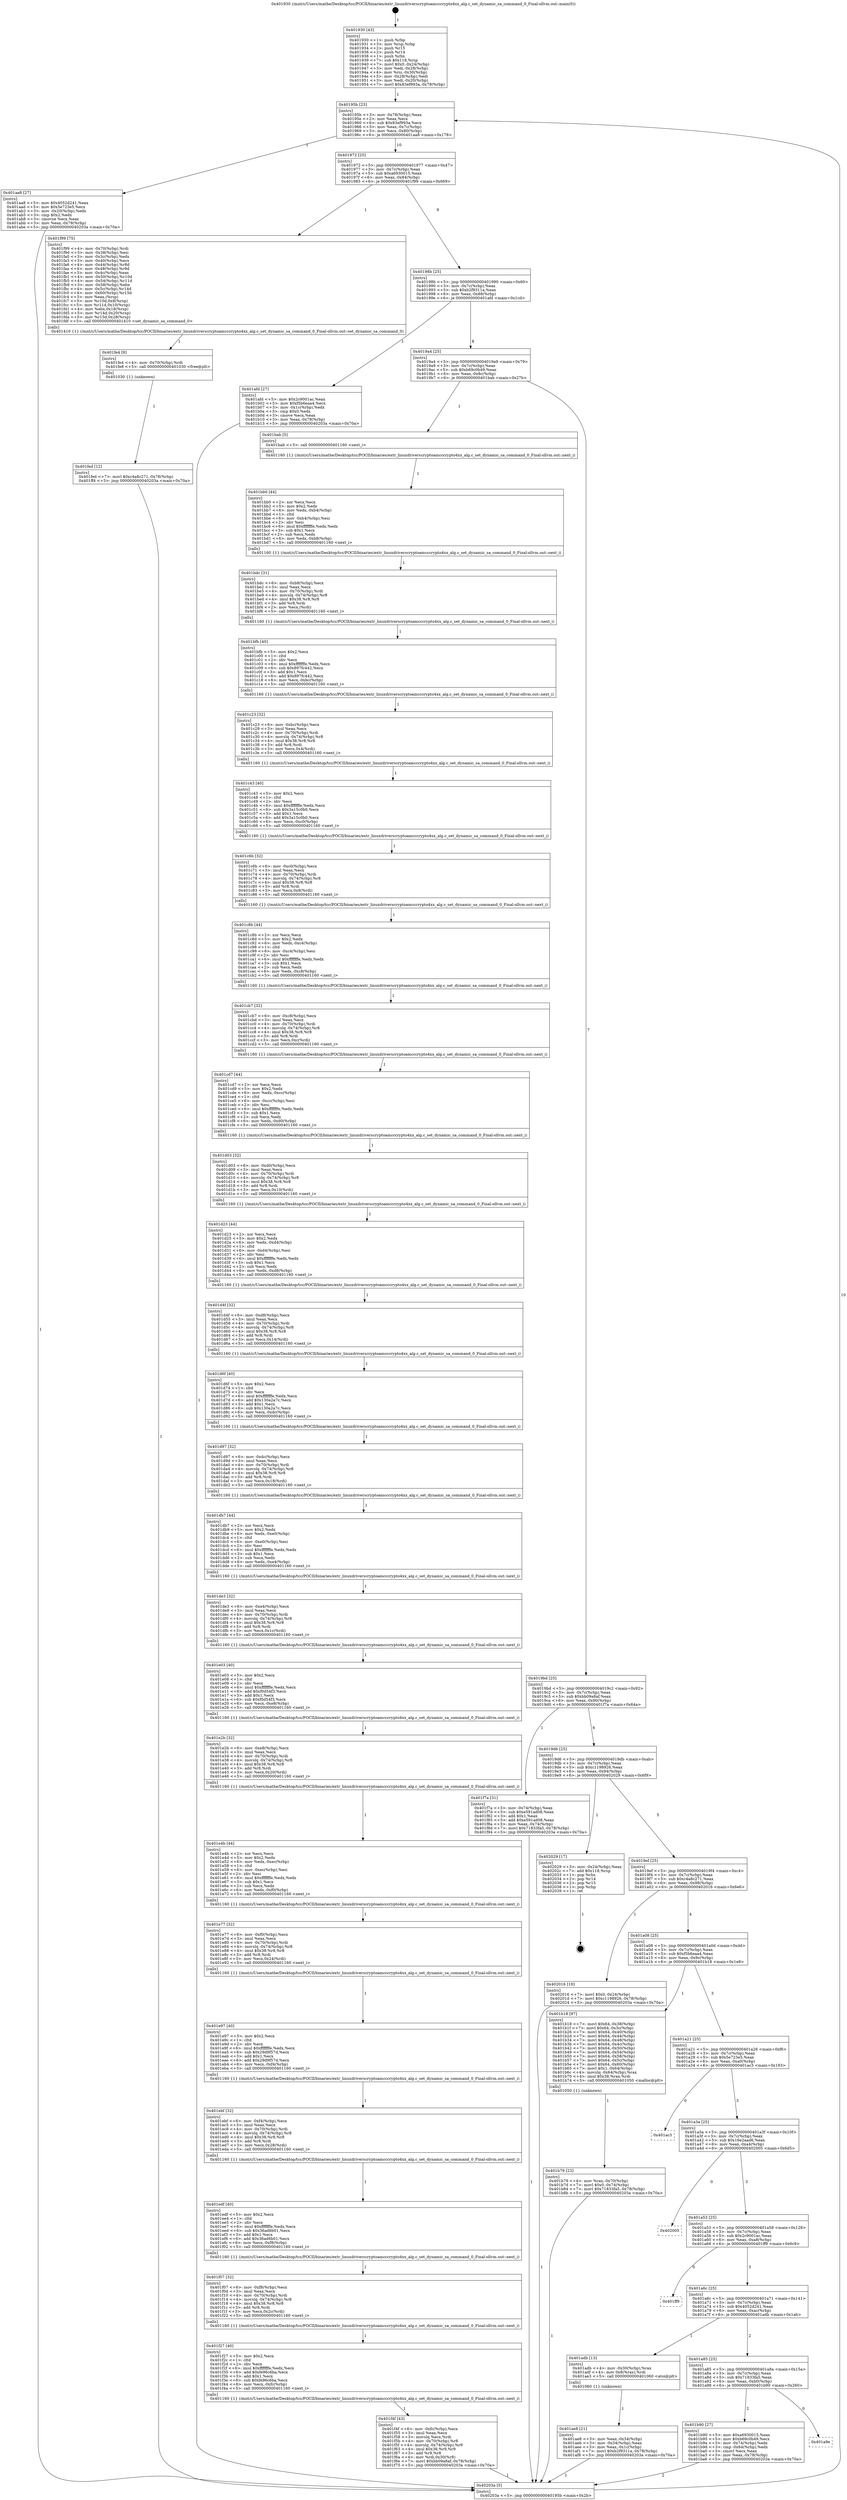 digraph "0x401930" {
  label = "0x401930 (/mnt/c/Users/mathe/Desktop/tcc/POCII/binaries/extr_linuxdriverscryptoamcccrypto4xx_alg.c_set_dynamic_sa_command_0_Final-ollvm.out::main(0))"
  labelloc = "t"
  node[shape=record]

  Entry [label="",width=0.3,height=0.3,shape=circle,fillcolor=black,style=filled]
  "0x40195b" [label="{
     0x40195b [23]\l
     | [instrs]\l
     &nbsp;&nbsp;0x40195b \<+3\>: mov -0x78(%rbp),%eax\l
     &nbsp;&nbsp;0x40195e \<+2\>: mov %eax,%ecx\l
     &nbsp;&nbsp;0x401960 \<+6\>: sub $0x83ef993a,%ecx\l
     &nbsp;&nbsp;0x401966 \<+3\>: mov %eax,-0x7c(%rbp)\l
     &nbsp;&nbsp;0x401969 \<+3\>: mov %ecx,-0x80(%rbp)\l
     &nbsp;&nbsp;0x40196c \<+6\>: je 0000000000401aa8 \<main+0x178\>\l
  }"]
  "0x401aa8" [label="{
     0x401aa8 [27]\l
     | [instrs]\l
     &nbsp;&nbsp;0x401aa8 \<+5\>: mov $0x4052d241,%eax\l
     &nbsp;&nbsp;0x401aad \<+5\>: mov $0x5e723e5,%ecx\l
     &nbsp;&nbsp;0x401ab2 \<+3\>: mov -0x20(%rbp),%edx\l
     &nbsp;&nbsp;0x401ab5 \<+3\>: cmp $0x2,%edx\l
     &nbsp;&nbsp;0x401ab8 \<+3\>: cmovne %ecx,%eax\l
     &nbsp;&nbsp;0x401abb \<+3\>: mov %eax,-0x78(%rbp)\l
     &nbsp;&nbsp;0x401abe \<+5\>: jmp 000000000040203a \<main+0x70a\>\l
  }"]
  "0x401972" [label="{
     0x401972 [25]\l
     | [instrs]\l
     &nbsp;&nbsp;0x401972 \<+5\>: jmp 0000000000401977 \<main+0x47\>\l
     &nbsp;&nbsp;0x401977 \<+3\>: mov -0x7c(%rbp),%eax\l
     &nbsp;&nbsp;0x40197a \<+5\>: sub $0xa6930015,%eax\l
     &nbsp;&nbsp;0x40197f \<+6\>: mov %eax,-0x84(%rbp)\l
     &nbsp;&nbsp;0x401985 \<+6\>: je 0000000000401f99 \<main+0x669\>\l
  }"]
  "0x40203a" [label="{
     0x40203a [5]\l
     | [instrs]\l
     &nbsp;&nbsp;0x40203a \<+5\>: jmp 000000000040195b \<main+0x2b\>\l
  }"]
  "0x401930" [label="{
     0x401930 [43]\l
     | [instrs]\l
     &nbsp;&nbsp;0x401930 \<+1\>: push %rbp\l
     &nbsp;&nbsp;0x401931 \<+3\>: mov %rsp,%rbp\l
     &nbsp;&nbsp;0x401934 \<+2\>: push %r15\l
     &nbsp;&nbsp;0x401936 \<+2\>: push %r14\l
     &nbsp;&nbsp;0x401938 \<+1\>: push %rbx\l
     &nbsp;&nbsp;0x401939 \<+7\>: sub $0x118,%rsp\l
     &nbsp;&nbsp;0x401940 \<+7\>: movl $0x0,-0x24(%rbp)\l
     &nbsp;&nbsp;0x401947 \<+3\>: mov %edi,-0x28(%rbp)\l
     &nbsp;&nbsp;0x40194a \<+4\>: mov %rsi,-0x30(%rbp)\l
     &nbsp;&nbsp;0x40194e \<+3\>: mov -0x28(%rbp),%edi\l
     &nbsp;&nbsp;0x401951 \<+3\>: mov %edi,-0x20(%rbp)\l
     &nbsp;&nbsp;0x401954 \<+7\>: movl $0x83ef993a,-0x78(%rbp)\l
  }"]
  Exit [label="",width=0.3,height=0.3,shape=circle,fillcolor=black,style=filled,peripheries=2]
  "0x401f99" [label="{
     0x401f99 [75]\l
     | [instrs]\l
     &nbsp;&nbsp;0x401f99 \<+4\>: mov -0x70(%rbp),%rdi\l
     &nbsp;&nbsp;0x401f9d \<+3\>: mov -0x38(%rbp),%esi\l
     &nbsp;&nbsp;0x401fa0 \<+3\>: mov -0x3c(%rbp),%edx\l
     &nbsp;&nbsp;0x401fa3 \<+3\>: mov -0x40(%rbp),%ecx\l
     &nbsp;&nbsp;0x401fa6 \<+4\>: mov -0x44(%rbp),%r8d\l
     &nbsp;&nbsp;0x401faa \<+4\>: mov -0x48(%rbp),%r9d\l
     &nbsp;&nbsp;0x401fae \<+3\>: mov -0x4c(%rbp),%eax\l
     &nbsp;&nbsp;0x401fb1 \<+4\>: mov -0x50(%rbp),%r10d\l
     &nbsp;&nbsp;0x401fb5 \<+4\>: mov -0x54(%rbp),%r11d\l
     &nbsp;&nbsp;0x401fb9 \<+3\>: mov -0x58(%rbp),%ebx\l
     &nbsp;&nbsp;0x401fbc \<+4\>: mov -0x5c(%rbp),%r14d\l
     &nbsp;&nbsp;0x401fc0 \<+4\>: mov -0x60(%rbp),%r15d\l
     &nbsp;&nbsp;0x401fc4 \<+3\>: mov %eax,(%rsp)\l
     &nbsp;&nbsp;0x401fc7 \<+5\>: mov %r10d,0x8(%rsp)\l
     &nbsp;&nbsp;0x401fcc \<+5\>: mov %r11d,0x10(%rsp)\l
     &nbsp;&nbsp;0x401fd1 \<+4\>: mov %ebx,0x18(%rsp)\l
     &nbsp;&nbsp;0x401fd5 \<+5\>: mov %r14d,0x20(%rsp)\l
     &nbsp;&nbsp;0x401fda \<+5\>: mov %r15d,0x28(%rsp)\l
     &nbsp;&nbsp;0x401fdf \<+5\>: call 0000000000401410 \<set_dynamic_sa_command_0\>\l
     | [calls]\l
     &nbsp;&nbsp;0x401410 \{1\} (/mnt/c/Users/mathe/Desktop/tcc/POCII/binaries/extr_linuxdriverscryptoamcccrypto4xx_alg.c_set_dynamic_sa_command_0_Final-ollvm.out::set_dynamic_sa_command_0)\l
  }"]
  "0x40198b" [label="{
     0x40198b [25]\l
     | [instrs]\l
     &nbsp;&nbsp;0x40198b \<+5\>: jmp 0000000000401990 \<main+0x60\>\l
     &nbsp;&nbsp;0x401990 \<+3\>: mov -0x7c(%rbp),%eax\l
     &nbsp;&nbsp;0x401993 \<+5\>: sub $0xb2f9311a,%eax\l
     &nbsp;&nbsp;0x401998 \<+6\>: mov %eax,-0x88(%rbp)\l
     &nbsp;&nbsp;0x40199e \<+6\>: je 0000000000401afd \<main+0x1cd\>\l
  }"]
  "0x401fed" [label="{
     0x401fed [12]\l
     | [instrs]\l
     &nbsp;&nbsp;0x401fed \<+7\>: movl $0xc4a8c271,-0x78(%rbp)\l
     &nbsp;&nbsp;0x401ff4 \<+5\>: jmp 000000000040203a \<main+0x70a\>\l
  }"]
  "0x401afd" [label="{
     0x401afd [27]\l
     | [instrs]\l
     &nbsp;&nbsp;0x401afd \<+5\>: mov $0x2c9001ac,%eax\l
     &nbsp;&nbsp;0x401b02 \<+5\>: mov $0xf5b6eaa4,%ecx\l
     &nbsp;&nbsp;0x401b07 \<+3\>: mov -0x1c(%rbp),%edx\l
     &nbsp;&nbsp;0x401b0a \<+3\>: cmp $0x0,%edx\l
     &nbsp;&nbsp;0x401b0d \<+3\>: cmove %ecx,%eax\l
     &nbsp;&nbsp;0x401b10 \<+3\>: mov %eax,-0x78(%rbp)\l
     &nbsp;&nbsp;0x401b13 \<+5\>: jmp 000000000040203a \<main+0x70a\>\l
  }"]
  "0x4019a4" [label="{
     0x4019a4 [25]\l
     | [instrs]\l
     &nbsp;&nbsp;0x4019a4 \<+5\>: jmp 00000000004019a9 \<main+0x79\>\l
     &nbsp;&nbsp;0x4019a9 \<+3\>: mov -0x7c(%rbp),%eax\l
     &nbsp;&nbsp;0x4019ac \<+5\>: sub $0xb69c0b49,%eax\l
     &nbsp;&nbsp;0x4019b1 \<+6\>: mov %eax,-0x8c(%rbp)\l
     &nbsp;&nbsp;0x4019b7 \<+6\>: je 0000000000401bab \<main+0x27b\>\l
  }"]
  "0x401fe4" [label="{
     0x401fe4 [9]\l
     | [instrs]\l
     &nbsp;&nbsp;0x401fe4 \<+4\>: mov -0x70(%rbp),%rdi\l
     &nbsp;&nbsp;0x401fe8 \<+5\>: call 0000000000401030 \<free@plt\>\l
     | [calls]\l
     &nbsp;&nbsp;0x401030 \{1\} (unknown)\l
  }"]
  "0x401bab" [label="{
     0x401bab [5]\l
     | [instrs]\l
     &nbsp;&nbsp;0x401bab \<+5\>: call 0000000000401160 \<next_i\>\l
     | [calls]\l
     &nbsp;&nbsp;0x401160 \{1\} (/mnt/c/Users/mathe/Desktop/tcc/POCII/binaries/extr_linuxdriverscryptoamcccrypto4xx_alg.c_set_dynamic_sa_command_0_Final-ollvm.out::next_i)\l
  }"]
  "0x4019bd" [label="{
     0x4019bd [25]\l
     | [instrs]\l
     &nbsp;&nbsp;0x4019bd \<+5\>: jmp 00000000004019c2 \<main+0x92\>\l
     &nbsp;&nbsp;0x4019c2 \<+3\>: mov -0x7c(%rbp),%eax\l
     &nbsp;&nbsp;0x4019c5 \<+5\>: sub $0xbb09a8af,%eax\l
     &nbsp;&nbsp;0x4019ca \<+6\>: mov %eax,-0x90(%rbp)\l
     &nbsp;&nbsp;0x4019d0 \<+6\>: je 0000000000401f7a \<main+0x64a\>\l
  }"]
  "0x401f4f" [label="{
     0x401f4f [43]\l
     | [instrs]\l
     &nbsp;&nbsp;0x401f4f \<+6\>: mov -0xfc(%rbp),%ecx\l
     &nbsp;&nbsp;0x401f55 \<+3\>: imul %eax,%ecx\l
     &nbsp;&nbsp;0x401f58 \<+3\>: movslq %ecx,%rdi\l
     &nbsp;&nbsp;0x401f5b \<+4\>: mov -0x70(%rbp),%r8\l
     &nbsp;&nbsp;0x401f5f \<+4\>: movslq -0x74(%rbp),%r9\l
     &nbsp;&nbsp;0x401f63 \<+4\>: imul $0x38,%r9,%r9\l
     &nbsp;&nbsp;0x401f67 \<+3\>: add %r9,%r8\l
     &nbsp;&nbsp;0x401f6a \<+4\>: mov %rdi,0x30(%r8)\l
     &nbsp;&nbsp;0x401f6e \<+7\>: movl $0xbb09a8af,-0x78(%rbp)\l
     &nbsp;&nbsp;0x401f75 \<+5\>: jmp 000000000040203a \<main+0x70a\>\l
  }"]
  "0x401f7a" [label="{
     0x401f7a [31]\l
     | [instrs]\l
     &nbsp;&nbsp;0x401f7a \<+3\>: mov -0x74(%rbp),%eax\l
     &nbsp;&nbsp;0x401f7d \<+5\>: sub $0xe591ad08,%eax\l
     &nbsp;&nbsp;0x401f82 \<+3\>: add $0x1,%eax\l
     &nbsp;&nbsp;0x401f85 \<+5\>: add $0xe591ad08,%eax\l
     &nbsp;&nbsp;0x401f8a \<+3\>: mov %eax,-0x74(%rbp)\l
     &nbsp;&nbsp;0x401f8d \<+7\>: movl $0x71833fa5,-0x78(%rbp)\l
     &nbsp;&nbsp;0x401f94 \<+5\>: jmp 000000000040203a \<main+0x70a\>\l
  }"]
  "0x4019d6" [label="{
     0x4019d6 [25]\l
     | [instrs]\l
     &nbsp;&nbsp;0x4019d6 \<+5\>: jmp 00000000004019db \<main+0xab\>\l
     &nbsp;&nbsp;0x4019db \<+3\>: mov -0x7c(%rbp),%eax\l
     &nbsp;&nbsp;0x4019de \<+5\>: sub $0xc1198926,%eax\l
     &nbsp;&nbsp;0x4019e3 \<+6\>: mov %eax,-0x94(%rbp)\l
     &nbsp;&nbsp;0x4019e9 \<+6\>: je 0000000000402029 \<main+0x6f9\>\l
  }"]
  "0x401f27" [label="{
     0x401f27 [40]\l
     | [instrs]\l
     &nbsp;&nbsp;0x401f27 \<+5\>: mov $0x2,%ecx\l
     &nbsp;&nbsp;0x401f2c \<+1\>: cltd\l
     &nbsp;&nbsp;0x401f2d \<+2\>: idiv %ecx\l
     &nbsp;&nbsp;0x401f2f \<+6\>: imul $0xfffffffe,%edx,%ecx\l
     &nbsp;&nbsp;0x401f35 \<+6\>: add $0xfe96c6ba,%ecx\l
     &nbsp;&nbsp;0x401f3b \<+3\>: add $0x1,%ecx\l
     &nbsp;&nbsp;0x401f3e \<+6\>: sub $0xfe96c6ba,%ecx\l
     &nbsp;&nbsp;0x401f44 \<+6\>: mov %ecx,-0xfc(%rbp)\l
     &nbsp;&nbsp;0x401f4a \<+5\>: call 0000000000401160 \<next_i\>\l
     | [calls]\l
     &nbsp;&nbsp;0x401160 \{1\} (/mnt/c/Users/mathe/Desktop/tcc/POCII/binaries/extr_linuxdriverscryptoamcccrypto4xx_alg.c_set_dynamic_sa_command_0_Final-ollvm.out::next_i)\l
  }"]
  "0x402029" [label="{
     0x402029 [17]\l
     | [instrs]\l
     &nbsp;&nbsp;0x402029 \<+3\>: mov -0x24(%rbp),%eax\l
     &nbsp;&nbsp;0x40202c \<+7\>: add $0x118,%rsp\l
     &nbsp;&nbsp;0x402033 \<+1\>: pop %rbx\l
     &nbsp;&nbsp;0x402034 \<+2\>: pop %r14\l
     &nbsp;&nbsp;0x402036 \<+2\>: pop %r15\l
     &nbsp;&nbsp;0x402038 \<+1\>: pop %rbp\l
     &nbsp;&nbsp;0x402039 \<+1\>: ret\l
  }"]
  "0x4019ef" [label="{
     0x4019ef [25]\l
     | [instrs]\l
     &nbsp;&nbsp;0x4019ef \<+5\>: jmp 00000000004019f4 \<main+0xc4\>\l
     &nbsp;&nbsp;0x4019f4 \<+3\>: mov -0x7c(%rbp),%eax\l
     &nbsp;&nbsp;0x4019f7 \<+5\>: sub $0xc4a8c271,%eax\l
     &nbsp;&nbsp;0x4019fc \<+6\>: mov %eax,-0x98(%rbp)\l
     &nbsp;&nbsp;0x401a02 \<+6\>: je 0000000000402016 \<main+0x6e6\>\l
  }"]
  "0x401f07" [label="{
     0x401f07 [32]\l
     | [instrs]\l
     &nbsp;&nbsp;0x401f07 \<+6\>: mov -0xf8(%rbp),%ecx\l
     &nbsp;&nbsp;0x401f0d \<+3\>: imul %eax,%ecx\l
     &nbsp;&nbsp;0x401f10 \<+4\>: mov -0x70(%rbp),%rdi\l
     &nbsp;&nbsp;0x401f14 \<+4\>: movslq -0x74(%rbp),%r8\l
     &nbsp;&nbsp;0x401f18 \<+4\>: imul $0x38,%r8,%r8\l
     &nbsp;&nbsp;0x401f1c \<+3\>: add %r8,%rdi\l
     &nbsp;&nbsp;0x401f1f \<+3\>: mov %ecx,0x2c(%rdi)\l
     &nbsp;&nbsp;0x401f22 \<+5\>: call 0000000000401160 \<next_i\>\l
     | [calls]\l
     &nbsp;&nbsp;0x401160 \{1\} (/mnt/c/Users/mathe/Desktop/tcc/POCII/binaries/extr_linuxdriverscryptoamcccrypto4xx_alg.c_set_dynamic_sa_command_0_Final-ollvm.out::next_i)\l
  }"]
  "0x402016" [label="{
     0x402016 [19]\l
     | [instrs]\l
     &nbsp;&nbsp;0x402016 \<+7\>: movl $0x0,-0x24(%rbp)\l
     &nbsp;&nbsp;0x40201d \<+7\>: movl $0xc1198926,-0x78(%rbp)\l
     &nbsp;&nbsp;0x402024 \<+5\>: jmp 000000000040203a \<main+0x70a\>\l
  }"]
  "0x401a08" [label="{
     0x401a08 [25]\l
     | [instrs]\l
     &nbsp;&nbsp;0x401a08 \<+5\>: jmp 0000000000401a0d \<main+0xdd\>\l
     &nbsp;&nbsp;0x401a0d \<+3\>: mov -0x7c(%rbp),%eax\l
     &nbsp;&nbsp;0x401a10 \<+5\>: sub $0xf5b6eaa4,%eax\l
     &nbsp;&nbsp;0x401a15 \<+6\>: mov %eax,-0x9c(%rbp)\l
     &nbsp;&nbsp;0x401a1b \<+6\>: je 0000000000401b18 \<main+0x1e8\>\l
  }"]
  "0x401edf" [label="{
     0x401edf [40]\l
     | [instrs]\l
     &nbsp;&nbsp;0x401edf \<+5\>: mov $0x2,%ecx\l
     &nbsp;&nbsp;0x401ee4 \<+1\>: cltd\l
     &nbsp;&nbsp;0x401ee5 \<+2\>: idiv %ecx\l
     &nbsp;&nbsp;0x401ee7 \<+6\>: imul $0xfffffffe,%edx,%ecx\l
     &nbsp;&nbsp;0x401eed \<+6\>: sub $0x36ad6b01,%ecx\l
     &nbsp;&nbsp;0x401ef3 \<+3\>: add $0x1,%ecx\l
     &nbsp;&nbsp;0x401ef6 \<+6\>: add $0x36ad6b01,%ecx\l
     &nbsp;&nbsp;0x401efc \<+6\>: mov %ecx,-0xf8(%rbp)\l
     &nbsp;&nbsp;0x401f02 \<+5\>: call 0000000000401160 \<next_i\>\l
     | [calls]\l
     &nbsp;&nbsp;0x401160 \{1\} (/mnt/c/Users/mathe/Desktop/tcc/POCII/binaries/extr_linuxdriverscryptoamcccrypto4xx_alg.c_set_dynamic_sa_command_0_Final-ollvm.out::next_i)\l
  }"]
  "0x401b18" [label="{
     0x401b18 [97]\l
     | [instrs]\l
     &nbsp;&nbsp;0x401b18 \<+7\>: movl $0x64,-0x38(%rbp)\l
     &nbsp;&nbsp;0x401b1f \<+7\>: movl $0x64,-0x3c(%rbp)\l
     &nbsp;&nbsp;0x401b26 \<+7\>: movl $0x64,-0x40(%rbp)\l
     &nbsp;&nbsp;0x401b2d \<+7\>: movl $0x64,-0x44(%rbp)\l
     &nbsp;&nbsp;0x401b34 \<+7\>: movl $0x64,-0x48(%rbp)\l
     &nbsp;&nbsp;0x401b3b \<+7\>: movl $0x64,-0x4c(%rbp)\l
     &nbsp;&nbsp;0x401b42 \<+7\>: movl $0x64,-0x50(%rbp)\l
     &nbsp;&nbsp;0x401b49 \<+7\>: movl $0x64,-0x54(%rbp)\l
     &nbsp;&nbsp;0x401b50 \<+7\>: movl $0x64,-0x58(%rbp)\l
     &nbsp;&nbsp;0x401b57 \<+7\>: movl $0x64,-0x5c(%rbp)\l
     &nbsp;&nbsp;0x401b5e \<+7\>: movl $0x64,-0x60(%rbp)\l
     &nbsp;&nbsp;0x401b65 \<+7\>: movl $0x1,-0x64(%rbp)\l
     &nbsp;&nbsp;0x401b6c \<+4\>: movslq -0x64(%rbp),%rax\l
     &nbsp;&nbsp;0x401b70 \<+4\>: imul $0x38,%rax,%rdi\l
     &nbsp;&nbsp;0x401b74 \<+5\>: call 0000000000401050 \<malloc@plt\>\l
     | [calls]\l
     &nbsp;&nbsp;0x401050 \{1\} (unknown)\l
  }"]
  "0x401a21" [label="{
     0x401a21 [25]\l
     | [instrs]\l
     &nbsp;&nbsp;0x401a21 \<+5\>: jmp 0000000000401a26 \<main+0xf6\>\l
     &nbsp;&nbsp;0x401a26 \<+3\>: mov -0x7c(%rbp),%eax\l
     &nbsp;&nbsp;0x401a29 \<+5\>: sub $0x5e723e5,%eax\l
     &nbsp;&nbsp;0x401a2e \<+6\>: mov %eax,-0xa0(%rbp)\l
     &nbsp;&nbsp;0x401a34 \<+6\>: je 0000000000401ac3 \<main+0x193\>\l
  }"]
  "0x401ebf" [label="{
     0x401ebf [32]\l
     | [instrs]\l
     &nbsp;&nbsp;0x401ebf \<+6\>: mov -0xf4(%rbp),%ecx\l
     &nbsp;&nbsp;0x401ec5 \<+3\>: imul %eax,%ecx\l
     &nbsp;&nbsp;0x401ec8 \<+4\>: mov -0x70(%rbp),%rdi\l
     &nbsp;&nbsp;0x401ecc \<+4\>: movslq -0x74(%rbp),%r8\l
     &nbsp;&nbsp;0x401ed0 \<+4\>: imul $0x38,%r8,%r8\l
     &nbsp;&nbsp;0x401ed4 \<+3\>: add %r8,%rdi\l
     &nbsp;&nbsp;0x401ed7 \<+3\>: mov %ecx,0x28(%rdi)\l
     &nbsp;&nbsp;0x401eda \<+5\>: call 0000000000401160 \<next_i\>\l
     | [calls]\l
     &nbsp;&nbsp;0x401160 \{1\} (/mnt/c/Users/mathe/Desktop/tcc/POCII/binaries/extr_linuxdriverscryptoamcccrypto4xx_alg.c_set_dynamic_sa_command_0_Final-ollvm.out::next_i)\l
  }"]
  "0x401ac3" [label="{
     0x401ac3\l
  }", style=dashed]
  "0x401a3a" [label="{
     0x401a3a [25]\l
     | [instrs]\l
     &nbsp;&nbsp;0x401a3a \<+5\>: jmp 0000000000401a3f \<main+0x10f\>\l
     &nbsp;&nbsp;0x401a3f \<+3\>: mov -0x7c(%rbp),%eax\l
     &nbsp;&nbsp;0x401a42 \<+5\>: sub $0x16e2aad6,%eax\l
     &nbsp;&nbsp;0x401a47 \<+6\>: mov %eax,-0xa4(%rbp)\l
     &nbsp;&nbsp;0x401a4d \<+6\>: je 0000000000402005 \<main+0x6d5\>\l
  }"]
  "0x401e97" [label="{
     0x401e97 [40]\l
     | [instrs]\l
     &nbsp;&nbsp;0x401e97 \<+5\>: mov $0x2,%ecx\l
     &nbsp;&nbsp;0x401e9c \<+1\>: cltd\l
     &nbsp;&nbsp;0x401e9d \<+2\>: idiv %ecx\l
     &nbsp;&nbsp;0x401e9f \<+6\>: imul $0xfffffffe,%edx,%ecx\l
     &nbsp;&nbsp;0x401ea5 \<+6\>: sub $0x29d9f57d,%ecx\l
     &nbsp;&nbsp;0x401eab \<+3\>: add $0x1,%ecx\l
     &nbsp;&nbsp;0x401eae \<+6\>: add $0x29d9f57d,%ecx\l
     &nbsp;&nbsp;0x401eb4 \<+6\>: mov %ecx,-0xf4(%rbp)\l
     &nbsp;&nbsp;0x401eba \<+5\>: call 0000000000401160 \<next_i\>\l
     | [calls]\l
     &nbsp;&nbsp;0x401160 \{1\} (/mnt/c/Users/mathe/Desktop/tcc/POCII/binaries/extr_linuxdriverscryptoamcccrypto4xx_alg.c_set_dynamic_sa_command_0_Final-ollvm.out::next_i)\l
  }"]
  "0x402005" [label="{
     0x402005\l
  }", style=dashed]
  "0x401a53" [label="{
     0x401a53 [25]\l
     | [instrs]\l
     &nbsp;&nbsp;0x401a53 \<+5\>: jmp 0000000000401a58 \<main+0x128\>\l
     &nbsp;&nbsp;0x401a58 \<+3\>: mov -0x7c(%rbp),%eax\l
     &nbsp;&nbsp;0x401a5b \<+5\>: sub $0x2c9001ac,%eax\l
     &nbsp;&nbsp;0x401a60 \<+6\>: mov %eax,-0xa8(%rbp)\l
     &nbsp;&nbsp;0x401a66 \<+6\>: je 0000000000401ff9 \<main+0x6c9\>\l
  }"]
  "0x401e77" [label="{
     0x401e77 [32]\l
     | [instrs]\l
     &nbsp;&nbsp;0x401e77 \<+6\>: mov -0xf0(%rbp),%ecx\l
     &nbsp;&nbsp;0x401e7d \<+3\>: imul %eax,%ecx\l
     &nbsp;&nbsp;0x401e80 \<+4\>: mov -0x70(%rbp),%rdi\l
     &nbsp;&nbsp;0x401e84 \<+4\>: movslq -0x74(%rbp),%r8\l
     &nbsp;&nbsp;0x401e88 \<+4\>: imul $0x38,%r8,%r8\l
     &nbsp;&nbsp;0x401e8c \<+3\>: add %r8,%rdi\l
     &nbsp;&nbsp;0x401e8f \<+3\>: mov %ecx,0x24(%rdi)\l
     &nbsp;&nbsp;0x401e92 \<+5\>: call 0000000000401160 \<next_i\>\l
     | [calls]\l
     &nbsp;&nbsp;0x401160 \{1\} (/mnt/c/Users/mathe/Desktop/tcc/POCII/binaries/extr_linuxdriverscryptoamcccrypto4xx_alg.c_set_dynamic_sa_command_0_Final-ollvm.out::next_i)\l
  }"]
  "0x401ff9" [label="{
     0x401ff9\l
  }", style=dashed]
  "0x401a6c" [label="{
     0x401a6c [25]\l
     | [instrs]\l
     &nbsp;&nbsp;0x401a6c \<+5\>: jmp 0000000000401a71 \<main+0x141\>\l
     &nbsp;&nbsp;0x401a71 \<+3\>: mov -0x7c(%rbp),%eax\l
     &nbsp;&nbsp;0x401a74 \<+5\>: sub $0x4052d241,%eax\l
     &nbsp;&nbsp;0x401a79 \<+6\>: mov %eax,-0xac(%rbp)\l
     &nbsp;&nbsp;0x401a7f \<+6\>: je 0000000000401adb \<main+0x1ab\>\l
  }"]
  "0x401e4b" [label="{
     0x401e4b [44]\l
     | [instrs]\l
     &nbsp;&nbsp;0x401e4b \<+2\>: xor %ecx,%ecx\l
     &nbsp;&nbsp;0x401e4d \<+5\>: mov $0x2,%edx\l
     &nbsp;&nbsp;0x401e52 \<+6\>: mov %edx,-0xec(%rbp)\l
     &nbsp;&nbsp;0x401e58 \<+1\>: cltd\l
     &nbsp;&nbsp;0x401e59 \<+6\>: mov -0xec(%rbp),%esi\l
     &nbsp;&nbsp;0x401e5f \<+2\>: idiv %esi\l
     &nbsp;&nbsp;0x401e61 \<+6\>: imul $0xfffffffe,%edx,%edx\l
     &nbsp;&nbsp;0x401e67 \<+3\>: sub $0x1,%ecx\l
     &nbsp;&nbsp;0x401e6a \<+2\>: sub %ecx,%edx\l
     &nbsp;&nbsp;0x401e6c \<+6\>: mov %edx,-0xf0(%rbp)\l
     &nbsp;&nbsp;0x401e72 \<+5\>: call 0000000000401160 \<next_i\>\l
     | [calls]\l
     &nbsp;&nbsp;0x401160 \{1\} (/mnt/c/Users/mathe/Desktop/tcc/POCII/binaries/extr_linuxdriverscryptoamcccrypto4xx_alg.c_set_dynamic_sa_command_0_Final-ollvm.out::next_i)\l
  }"]
  "0x401adb" [label="{
     0x401adb [13]\l
     | [instrs]\l
     &nbsp;&nbsp;0x401adb \<+4\>: mov -0x30(%rbp),%rax\l
     &nbsp;&nbsp;0x401adf \<+4\>: mov 0x8(%rax),%rdi\l
     &nbsp;&nbsp;0x401ae3 \<+5\>: call 0000000000401060 \<atoi@plt\>\l
     | [calls]\l
     &nbsp;&nbsp;0x401060 \{1\} (unknown)\l
  }"]
  "0x401a85" [label="{
     0x401a85 [25]\l
     | [instrs]\l
     &nbsp;&nbsp;0x401a85 \<+5\>: jmp 0000000000401a8a \<main+0x15a\>\l
     &nbsp;&nbsp;0x401a8a \<+3\>: mov -0x7c(%rbp),%eax\l
     &nbsp;&nbsp;0x401a8d \<+5\>: sub $0x71833fa5,%eax\l
     &nbsp;&nbsp;0x401a92 \<+6\>: mov %eax,-0xb0(%rbp)\l
     &nbsp;&nbsp;0x401a98 \<+6\>: je 0000000000401b90 \<main+0x260\>\l
  }"]
  "0x401ae8" [label="{
     0x401ae8 [21]\l
     | [instrs]\l
     &nbsp;&nbsp;0x401ae8 \<+3\>: mov %eax,-0x34(%rbp)\l
     &nbsp;&nbsp;0x401aeb \<+3\>: mov -0x34(%rbp),%eax\l
     &nbsp;&nbsp;0x401aee \<+3\>: mov %eax,-0x1c(%rbp)\l
     &nbsp;&nbsp;0x401af1 \<+7\>: movl $0xb2f9311a,-0x78(%rbp)\l
     &nbsp;&nbsp;0x401af8 \<+5\>: jmp 000000000040203a \<main+0x70a\>\l
  }"]
  "0x401b79" [label="{
     0x401b79 [23]\l
     | [instrs]\l
     &nbsp;&nbsp;0x401b79 \<+4\>: mov %rax,-0x70(%rbp)\l
     &nbsp;&nbsp;0x401b7d \<+7\>: movl $0x0,-0x74(%rbp)\l
     &nbsp;&nbsp;0x401b84 \<+7\>: movl $0x71833fa5,-0x78(%rbp)\l
     &nbsp;&nbsp;0x401b8b \<+5\>: jmp 000000000040203a \<main+0x70a\>\l
  }"]
  "0x401e2b" [label="{
     0x401e2b [32]\l
     | [instrs]\l
     &nbsp;&nbsp;0x401e2b \<+6\>: mov -0xe8(%rbp),%ecx\l
     &nbsp;&nbsp;0x401e31 \<+3\>: imul %eax,%ecx\l
     &nbsp;&nbsp;0x401e34 \<+4\>: mov -0x70(%rbp),%rdi\l
     &nbsp;&nbsp;0x401e38 \<+4\>: movslq -0x74(%rbp),%r8\l
     &nbsp;&nbsp;0x401e3c \<+4\>: imul $0x38,%r8,%r8\l
     &nbsp;&nbsp;0x401e40 \<+3\>: add %r8,%rdi\l
     &nbsp;&nbsp;0x401e43 \<+3\>: mov %ecx,0x20(%rdi)\l
     &nbsp;&nbsp;0x401e46 \<+5\>: call 0000000000401160 \<next_i\>\l
     | [calls]\l
     &nbsp;&nbsp;0x401160 \{1\} (/mnt/c/Users/mathe/Desktop/tcc/POCII/binaries/extr_linuxdriverscryptoamcccrypto4xx_alg.c_set_dynamic_sa_command_0_Final-ollvm.out::next_i)\l
  }"]
  "0x401b90" [label="{
     0x401b90 [27]\l
     | [instrs]\l
     &nbsp;&nbsp;0x401b90 \<+5\>: mov $0xa6930015,%eax\l
     &nbsp;&nbsp;0x401b95 \<+5\>: mov $0xb69c0b49,%ecx\l
     &nbsp;&nbsp;0x401b9a \<+3\>: mov -0x74(%rbp),%edx\l
     &nbsp;&nbsp;0x401b9d \<+3\>: cmp -0x64(%rbp),%edx\l
     &nbsp;&nbsp;0x401ba0 \<+3\>: cmovl %ecx,%eax\l
     &nbsp;&nbsp;0x401ba3 \<+3\>: mov %eax,-0x78(%rbp)\l
     &nbsp;&nbsp;0x401ba6 \<+5\>: jmp 000000000040203a \<main+0x70a\>\l
  }"]
  "0x401a9e" [label="{
     0x401a9e\l
  }", style=dashed]
  "0x401bb0" [label="{
     0x401bb0 [44]\l
     | [instrs]\l
     &nbsp;&nbsp;0x401bb0 \<+2\>: xor %ecx,%ecx\l
     &nbsp;&nbsp;0x401bb2 \<+5\>: mov $0x2,%edx\l
     &nbsp;&nbsp;0x401bb7 \<+6\>: mov %edx,-0xb4(%rbp)\l
     &nbsp;&nbsp;0x401bbd \<+1\>: cltd\l
     &nbsp;&nbsp;0x401bbe \<+6\>: mov -0xb4(%rbp),%esi\l
     &nbsp;&nbsp;0x401bc4 \<+2\>: idiv %esi\l
     &nbsp;&nbsp;0x401bc6 \<+6\>: imul $0xfffffffe,%edx,%edx\l
     &nbsp;&nbsp;0x401bcc \<+3\>: sub $0x1,%ecx\l
     &nbsp;&nbsp;0x401bcf \<+2\>: sub %ecx,%edx\l
     &nbsp;&nbsp;0x401bd1 \<+6\>: mov %edx,-0xb8(%rbp)\l
     &nbsp;&nbsp;0x401bd7 \<+5\>: call 0000000000401160 \<next_i\>\l
     | [calls]\l
     &nbsp;&nbsp;0x401160 \{1\} (/mnt/c/Users/mathe/Desktop/tcc/POCII/binaries/extr_linuxdriverscryptoamcccrypto4xx_alg.c_set_dynamic_sa_command_0_Final-ollvm.out::next_i)\l
  }"]
  "0x401bdc" [label="{
     0x401bdc [31]\l
     | [instrs]\l
     &nbsp;&nbsp;0x401bdc \<+6\>: mov -0xb8(%rbp),%ecx\l
     &nbsp;&nbsp;0x401be2 \<+3\>: imul %eax,%ecx\l
     &nbsp;&nbsp;0x401be5 \<+4\>: mov -0x70(%rbp),%rdi\l
     &nbsp;&nbsp;0x401be9 \<+4\>: movslq -0x74(%rbp),%r8\l
     &nbsp;&nbsp;0x401bed \<+4\>: imul $0x38,%r8,%r8\l
     &nbsp;&nbsp;0x401bf1 \<+3\>: add %r8,%rdi\l
     &nbsp;&nbsp;0x401bf4 \<+2\>: mov %ecx,(%rdi)\l
     &nbsp;&nbsp;0x401bf6 \<+5\>: call 0000000000401160 \<next_i\>\l
     | [calls]\l
     &nbsp;&nbsp;0x401160 \{1\} (/mnt/c/Users/mathe/Desktop/tcc/POCII/binaries/extr_linuxdriverscryptoamcccrypto4xx_alg.c_set_dynamic_sa_command_0_Final-ollvm.out::next_i)\l
  }"]
  "0x401bfb" [label="{
     0x401bfb [40]\l
     | [instrs]\l
     &nbsp;&nbsp;0x401bfb \<+5\>: mov $0x2,%ecx\l
     &nbsp;&nbsp;0x401c00 \<+1\>: cltd\l
     &nbsp;&nbsp;0x401c01 \<+2\>: idiv %ecx\l
     &nbsp;&nbsp;0x401c03 \<+6\>: imul $0xfffffffe,%edx,%ecx\l
     &nbsp;&nbsp;0x401c09 \<+6\>: sub $0x897fc442,%ecx\l
     &nbsp;&nbsp;0x401c0f \<+3\>: add $0x1,%ecx\l
     &nbsp;&nbsp;0x401c12 \<+6\>: add $0x897fc442,%ecx\l
     &nbsp;&nbsp;0x401c18 \<+6\>: mov %ecx,-0xbc(%rbp)\l
     &nbsp;&nbsp;0x401c1e \<+5\>: call 0000000000401160 \<next_i\>\l
     | [calls]\l
     &nbsp;&nbsp;0x401160 \{1\} (/mnt/c/Users/mathe/Desktop/tcc/POCII/binaries/extr_linuxdriverscryptoamcccrypto4xx_alg.c_set_dynamic_sa_command_0_Final-ollvm.out::next_i)\l
  }"]
  "0x401c23" [label="{
     0x401c23 [32]\l
     | [instrs]\l
     &nbsp;&nbsp;0x401c23 \<+6\>: mov -0xbc(%rbp),%ecx\l
     &nbsp;&nbsp;0x401c29 \<+3\>: imul %eax,%ecx\l
     &nbsp;&nbsp;0x401c2c \<+4\>: mov -0x70(%rbp),%rdi\l
     &nbsp;&nbsp;0x401c30 \<+4\>: movslq -0x74(%rbp),%r8\l
     &nbsp;&nbsp;0x401c34 \<+4\>: imul $0x38,%r8,%r8\l
     &nbsp;&nbsp;0x401c38 \<+3\>: add %r8,%rdi\l
     &nbsp;&nbsp;0x401c3b \<+3\>: mov %ecx,0x4(%rdi)\l
     &nbsp;&nbsp;0x401c3e \<+5\>: call 0000000000401160 \<next_i\>\l
     | [calls]\l
     &nbsp;&nbsp;0x401160 \{1\} (/mnt/c/Users/mathe/Desktop/tcc/POCII/binaries/extr_linuxdriverscryptoamcccrypto4xx_alg.c_set_dynamic_sa_command_0_Final-ollvm.out::next_i)\l
  }"]
  "0x401c43" [label="{
     0x401c43 [40]\l
     | [instrs]\l
     &nbsp;&nbsp;0x401c43 \<+5\>: mov $0x2,%ecx\l
     &nbsp;&nbsp;0x401c48 \<+1\>: cltd\l
     &nbsp;&nbsp;0x401c49 \<+2\>: idiv %ecx\l
     &nbsp;&nbsp;0x401c4b \<+6\>: imul $0xfffffffe,%edx,%ecx\l
     &nbsp;&nbsp;0x401c51 \<+6\>: sub $0x3a15c0b0,%ecx\l
     &nbsp;&nbsp;0x401c57 \<+3\>: add $0x1,%ecx\l
     &nbsp;&nbsp;0x401c5a \<+6\>: add $0x3a15c0b0,%ecx\l
     &nbsp;&nbsp;0x401c60 \<+6\>: mov %ecx,-0xc0(%rbp)\l
     &nbsp;&nbsp;0x401c66 \<+5\>: call 0000000000401160 \<next_i\>\l
     | [calls]\l
     &nbsp;&nbsp;0x401160 \{1\} (/mnt/c/Users/mathe/Desktop/tcc/POCII/binaries/extr_linuxdriverscryptoamcccrypto4xx_alg.c_set_dynamic_sa_command_0_Final-ollvm.out::next_i)\l
  }"]
  "0x401c6b" [label="{
     0x401c6b [32]\l
     | [instrs]\l
     &nbsp;&nbsp;0x401c6b \<+6\>: mov -0xc0(%rbp),%ecx\l
     &nbsp;&nbsp;0x401c71 \<+3\>: imul %eax,%ecx\l
     &nbsp;&nbsp;0x401c74 \<+4\>: mov -0x70(%rbp),%rdi\l
     &nbsp;&nbsp;0x401c78 \<+4\>: movslq -0x74(%rbp),%r8\l
     &nbsp;&nbsp;0x401c7c \<+4\>: imul $0x38,%r8,%r8\l
     &nbsp;&nbsp;0x401c80 \<+3\>: add %r8,%rdi\l
     &nbsp;&nbsp;0x401c83 \<+3\>: mov %ecx,0x8(%rdi)\l
     &nbsp;&nbsp;0x401c86 \<+5\>: call 0000000000401160 \<next_i\>\l
     | [calls]\l
     &nbsp;&nbsp;0x401160 \{1\} (/mnt/c/Users/mathe/Desktop/tcc/POCII/binaries/extr_linuxdriverscryptoamcccrypto4xx_alg.c_set_dynamic_sa_command_0_Final-ollvm.out::next_i)\l
  }"]
  "0x401c8b" [label="{
     0x401c8b [44]\l
     | [instrs]\l
     &nbsp;&nbsp;0x401c8b \<+2\>: xor %ecx,%ecx\l
     &nbsp;&nbsp;0x401c8d \<+5\>: mov $0x2,%edx\l
     &nbsp;&nbsp;0x401c92 \<+6\>: mov %edx,-0xc4(%rbp)\l
     &nbsp;&nbsp;0x401c98 \<+1\>: cltd\l
     &nbsp;&nbsp;0x401c99 \<+6\>: mov -0xc4(%rbp),%esi\l
     &nbsp;&nbsp;0x401c9f \<+2\>: idiv %esi\l
     &nbsp;&nbsp;0x401ca1 \<+6\>: imul $0xfffffffe,%edx,%edx\l
     &nbsp;&nbsp;0x401ca7 \<+3\>: sub $0x1,%ecx\l
     &nbsp;&nbsp;0x401caa \<+2\>: sub %ecx,%edx\l
     &nbsp;&nbsp;0x401cac \<+6\>: mov %edx,-0xc8(%rbp)\l
     &nbsp;&nbsp;0x401cb2 \<+5\>: call 0000000000401160 \<next_i\>\l
     | [calls]\l
     &nbsp;&nbsp;0x401160 \{1\} (/mnt/c/Users/mathe/Desktop/tcc/POCII/binaries/extr_linuxdriverscryptoamcccrypto4xx_alg.c_set_dynamic_sa_command_0_Final-ollvm.out::next_i)\l
  }"]
  "0x401cb7" [label="{
     0x401cb7 [32]\l
     | [instrs]\l
     &nbsp;&nbsp;0x401cb7 \<+6\>: mov -0xc8(%rbp),%ecx\l
     &nbsp;&nbsp;0x401cbd \<+3\>: imul %eax,%ecx\l
     &nbsp;&nbsp;0x401cc0 \<+4\>: mov -0x70(%rbp),%rdi\l
     &nbsp;&nbsp;0x401cc4 \<+4\>: movslq -0x74(%rbp),%r8\l
     &nbsp;&nbsp;0x401cc8 \<+4\>: imul $0x38,%r8,%r8\l
     &nbsp;&nbsp;0x401ccc \<+3\>: add %r8,%rdi\l
     &nbsp;&nbsp;0x401ccf \<+3\>: mov %ecx,0xc(%rdi)\l
     &nbsp;&nbsp;0x401cd2 \<+5\>: call 0000000000401160 \<next_i\>\l
     | [calls]\l
     &nbsp;&nbsp;0x401160 \{1\} (/mnt/c/Users/mathe/Desktop/tcc/POCII/binaries/extr_linuxdriverscryptoamcccrypto4xx_alg.c_set_dynamic_sa_command_0_Final-ollvm.out::next_i)\l
  }"]
  "0x401cd7" [label="{
     0x401cd7 [44]\l
     | [instrs]\l
     &nbsp;&nbsp;0x401cd7 \<+2\>: xor %ecx,%ecx\l
     &nbsp;&nbsp;0x401cd9 \<+5\>: mov $0x2,%edx\l
     &nbsp;&nbsp;0x401cde \<+6\>: mov %edx,-0xcc(%rbp)\l
     &nbsp;&nbsp;0x401ce4 \<+1\>: cltd\l
     &nbsp;&nbsp;0x401ce5 \<+6\>: mov -0xcc(%rbp),%esi\l
     &nbsp;&nbsp;0x401ceb \<+2\>: idiv %esi\l
     &nbsp;&nbsp;0x401ced \<+6\>: imul $0xfffffffe,%edx,%edx\l
     &nbsp;&nbsp;0x401cf3 \<+3\>: sub $0x1,%ecx\l
     &nbsp;&nbsp;0x401cf6 \<+2\>: sub %ecx,%edx\l
     &nbsp;&nbsp;0x401cf8 \<+6\>: mov %edx,-0xd0(%rbp)\l
     &nbsp;&nbsp;0x401cfe \<+5\>: call 0000000000401160 \<next_i\>\l
     | [calls]\l
     &nbsp;&nbsp;0x401160 \{1\} (/mnt/c/Users/mathe/Desktop/tcc/POCII/binaries/extr_linuxdriverscryptoamcccrypto4xx_alg.c_set_dynamic_sa_command_0_Final-ollvm.out::next_i)\l
  }"]
  "0x401d03" [label="{
     0x401d03 [32]\l
     | [instrs]\l
     &nbsp;&nbsp;0x401d03 \<+6\>: mov -0xd0(%rbp),%ecx\l
     &nbsp;&nbsp;0x401d09 \<+3\>: imul %eax,%ecx\l
     &nbsp;&nbsp;0x401d0c \<+4\>: mov -0x70(%rbp),%rdi\l
     &nbsp;&nbsp;0x401d10 \<+4\>: movslq -0x74(%rbp),%r8\l
     &nbsp;&nbsp;0x401d14 \<+4\>: imul $0x38,%r8,%r8\l
     &nbsp;&nbsp;0x401d18 \<+3\>: add %r8,%rdi\l
     &nbsp;&nbsp;0x401d1b \<+3\>: mov %ecx,0x10(%rdi)\l
     &nbsp;&nbsp;0x401d1e \<+5\>: call 0000000000401160 \<next_i\>\l
     | [calls]\l
     &nbsp;&nbsp;0x401160 \{1\} (/mnt/c/Users/mathe/Desktop/tcc/POCII/binaries/extr_linuxdriverscryptoamcccrypto4xx_alg.c_set_dynamic_sa_command_0_Final-ollvm.out::next_i)\l
  }"]
  "0x401d23" [label="{
     0x401d23 [44]\l
     | [instrs]\l
     &nbsp;&nbsp;0x401d23 \<+2\>: xor %ecx,%ecx\l
     &nbsp;&nbsp;0x401d25 \<+5\>: mov $0x2,%edx\l
     &nbsp;&nbsp;0x401d2a \<+6\>: mov %edx,-0xd4(%rbp)\l
     &nbsp;&nbsp;0x401d30 \<+1\>: cltd\l
     &nbsp;&nbsp;0x401d31 \<+6\>: mov -0xd4(%rbp),%esi\l
     &nbsp;&nbsp;0x401d37 \<+2\>: idiv %esi\l
     &nbsp;&nbsp;0x401d39 \<+6\>: imul $0xfffffffe,%edx,%edx\l
     &nbsp;&nbsp;0x401d3f \<+3\>: sub $0x1,%ecx\l
     &nbsp;&nbsp;0x401d42 \<+2\>: sub %ecx,%edx\l
     &nbsp;&nbsp;0x401d44 \<+6\>: mov %edx,-0xd8(%rbp)\l
     &nbsp;&nbsp;0x401d4a \<+5\>: call 0000000000401160 \<next_i\>\l
     | [calls]\l
     &nbsp;&nbsp;0x401160 \{1\} (/mnt/c/Users/mathe/Desktop/tcc/POCII/binaries/extr_linuxdriverscryptoamcccrypto4xx_alg.c_set_dynamic_sa_command_0_Final-ollvm.out::next_i)\l
  }"]
  "0x401d4f" [label="{
     0x401d4f [32]\l
     | [instrs]\l
     &nbsp;&nbsp;0x401d4f \<+6\>: mov -0xd8(%rbp),%ecx\l
     &nbsp;&nbsp;0x401d55 \<+3\>: imul %eax,%ecx\l
     &nbsp;&nbsp;0x401d58 \<+4\>: mov -0x70(%rbp),%rdi\l
     &nbsp;&nbsp;0x401d5c \<+4\>: movslq -0x74(%rbp),%r8\l
     &nbsp;&nbsp;0x401d60 \<+4\>: imul $0x38,%r8,%r8\l
     &nbsp;&nbsp;0x401d64 \<+3\>: add %r8,%rdi\l
     &nbsp;&nbsp;0x401d67 \<+3\>: mov %ecx,0x14(%rdi)\l
     &nbsp;&nbsp;0x401d6a \<+5\>: call 0000000000401160 \<next_i\>\l
     | [calls]\l
     &nbsp;&nbsp;0x401160 \{1\} (/mnt/c/Users/mathe/Desktop/tcc/POCII/binaries/extr_linuxdriverscryptoamcccrypto4xx_alg.c_set_dynamic_sa_command_0_Final-ollvm.out::next_i)\l
  }"]
  "0x401d6f" [label="{
     0x401d6f [40]\l
     | [instrs]\l
     &nbsp;&nbsp;0x401d6f \<+5\>: mov $0x2,%ecx\l
     &nbsp;&nbsp;0x401d74 \<+1\>: cltd\l
     &nbsp;&nbsp;0x401d75 \<+2\>: idiv %ecx\l
     &nbsp;&nbsp;0x401d77 \<+6\>: imul $0xfffffffe,%edx,%ecx\l
     &nbsp;&nbsp;0x401d7d \<+6\>: add $0x130a2a7c,%ecx\l
     &nbsp;&nbsp;0x401d83 \<+3\>: add $0x1,%ecx\l
     &nbsp;&nbsp;0x401d86 \<+6\>: sub $0x130a2a7c,%ecx\l
     &nbsp;&nbsp;0x401d8c \<+6\>: mov %ecx,-0xdc(%rbp)\l
     &nbsp;&nbsp;0x401d92 \<+5\>: call 0000000000401160 \<next_i\>\l
     | [calls]\l
     &nbsp;&nbsp;0x401160 \{1\} (/mnt/c/Users/mathe/Desktop/tcc/POCII/binaries/extr_linuxdriverscryptoamcccrypto4xx_alg.c_set_dynamic_sa_command_0_Final-ollvm.out::next_i)\l
  }"]
  "0x401d97" [label="{
     0x401d97 [32]\l
     | [instrs]\l
     &nbsp;&nbsp;0x401d97 \<+6\>: mov -0xdc(%rbp),%ecx\l
     &nbsp;&nbsp;0x401d9d \<+3\>: imul %eax,%ecx\l
     &nbsp;&nbsp;0x401da0 \<+4\>: mov -0x70(%rbp),%rdi\l
     &nbsp;&nbsp;0x401da4 \<+4\>: movslq -0x74(%rbp),%r8\l
     &nbsp;&nbsp;0x401da8 \<+4\>: imul $0x38,%r8,%r8\l
     &nbsp;&nbsp;0x401dac \<+3\>: add %r8,%rdi\l
     &nbsp;&nbsp;0x401daf \<+3\>: mov %ecx,0x18(%rdi)\l
     &nbsp;&nbsp;0x401db2 \<+5\>: call 0000000000401160 \<next_i\>\l
     | [calls]\l
     &nbsp;&nbsp;0x401160 \{1\} (/mnt/c/Users/mathe/Desktop/tcc/POCII/binaries/extr_linuxdriverscryptoamcccrypto4xx_alg.c_set_dynamic_sa_command_0_Final-ollvm.out::next_i)\l
  }"]
  "0x401db7" [label="{
     0x401db7 [44]\l
     | [instrs]\l
     &nbsp;&nbsp;0x401db7 \<+2\>: xor %ecx,%ecx\l
     &nbsp;&nbsp;0x401db9 \<+5\>: mov $0x2,%edx\l
     &nbsp;&nbsp;0x401dbe \<+6\>: mov %edx,-0xe0(%rbp)\l
     &nbsp;&nbsp;0x401dc4 \<+1\>: cltd\l
     &nbsp;&nbsp;0x401dc5 \<+6\>: mov -0xe0(%rbp),%esi\l
     &nbsp;&nbsp;0x401dcb \<+2\>: idiv %esi\l
     &nbsp;&nbsp;0x401dcd \<+6\>: imul $0xfffffffe,%edx,%edx\l
     &nbsp;&nbsp;0x401dd3 \<+3\>: sub $0x1,%ecx\l
     &nbsp;&nbsp;0x401dd6 \<+2\>: sub %ecx,%edx\l
     &nbsp;&nbsp;0x401dd8 \<+6\>: mov %edx,-0xe4(%rbp)\l
     &nbsp;&nbsp;0x401dde \<+5\>: call 0000000000401160 \<next_i\>\l
     | [calls]\l
     &nbsp;&nbsp;0x401160 \{1\} (/mnt/c/Users/mathe/Desktop/tcc/POCII/binaries/extr_linuxdriverscryptoamcccrypto4xx_alg.c_set_dynamic_sa_command_0_Final-ollvm.out::next_i)\l
  }"]
  "0x401de3" [label="{
     0x401de3 [32]\l
     | [instrs]\l
     &nbsp;&nbsp;0x401de3 \<+6\>: mov -0xe4(%rbp),%ecx\l
     &nbsp;&nbsp;0x401de9 \<+3\>: imul %eax,%ecx\l
     &nbsp;&nbsp;0x401dec \<+4\>: mov -0x70(%rbp),%rdi\l
     &nbsp;&nbsp;0x401df0 \<+4\>: movslq -0x74(%rbp),%r8\l
     &nbsp;&nbsp;0x401df4 \<+4\>: imul $0x38,%r8,%r8\l
     &nbsp;&nbsp;0x401df8 \<+3\>: add %r8,%rdi\l
     &nbsp;&nbsp;0x401dfb \<+3\>: mov %ecx,0x1c(%rdi)\l
     &nbsp;&nbsp;0x401dfe \<+5\>: call 0000000000401160 \<next_i\>\l
     | [calls]\l
     &nbsp;&nbsp;0x401160 \{1\} (/mnt/c/Users/mathe/Desktop/tcc/POCII/binaries/extr_linuxdriverscryptoamcccrypto4xx_alg.c_set_dynamic_sa_command_0_Final-ollvm.out::next_i)\l
  }"]
  "0x401e03" [label="{
     0x401e03 [40]\l
     | [instrs]\l
     &nbsp;&nbsp;0x401e03 \<+5\>: mov $0x2,%ecx\l
     &nbsp;&nbsp;0x401e08 \<+1\>: cltd\l
     &nbsp;&nbsp;0x401e09 \<+2\>: idiv %ecx\l
     &nbsp;&nbsp;0x401e0b \<+6\>: imul $0xfffffffe,%edx,%ecx\l
     &nbsp;&nbsp;0x401e11 \<+6\>: add $0xf0d54f3,%ecx\l
     &nbsp;&nbsp;0x401e17 \<+3\>: add $0x1,%ecx\l
     &nbsp;&nbsp;0x401e1a \<+6\>: sub $0xf0d54f3,%ecx\l
     &nbsp;&nbsp;0x401e20 \<+6\>: mov %ecx,-0xe8(%rbp)\l
     &nbsp;&nbsp;0x401e26 \<+5\>: call 0000000000401160 \<next_i\>\l
     | [calls]\l
     &nbsp;&nbsp;0x401160 \{1\} (/mnt/c/Users/mathe/Desktop/tcc/POCII/binaries/extr_linuxdriverscryptoamcccrypto4xx_alg.c_set_dynamic_sa_command_0_Final-ollvm.out::next_i)\l
  }"]
  Entry -> "0x401930" [label=" 1"]
  "0x40195b" -> "0x401aa8" [label=" 1"]
  "0x40195b" -> "0x401972" [label=" 10"]
  "0x401aa8" -> "0x40203a" [label=" 1"]
  "0x401930" -> "0x40195b" [label=" 1"]
  "0x40203a" -> "0x40195b" [label=" 10"]
  "0x402029" -> Exit [label=" 1"]
  "0x401972" -> "0x401f99" [label=" 1"]
  "0x401972" -> "0x40198b" [label=" 9"]
  "0x402016" -> "0x40203a" [label=" 1"]
  "0x40198b" -> "0x401afd" [label=" 1"]
  "0x40198b" -> "0x4019a4" [label=" 8"]
  "0x401fed" -> "0x40203a" [label=" 1"]
  "0x4019a4" -> "0x401bab" [label=" 1"]
  "0x4019a4" -> "0x4019bd" [label=" 7"]
  "0x401fe4" -> "0x401fed" [label=" 1"]
  "0x4019bd" -> "0x401f7a" [label=" 1"]
  "0x4019bd" -> "0x4019d6" [label=" 6"]
  "0x401f99" -> "0x401fe4" [label=" 1"]
  "0x4019d6" -> "0x402029" [label=" 1"]
  "0x4019d6" -> "0x4019ef" [label=" 5"]
  "0x401f7a" -> "0x40203a" [label=" 1"]
  "0x4019ef" -> "0x402016" [label=" 1"]
  "0x4019ef" -> "0x401a08" [label=" 4"]
  "0x401f4f" -> "0x40203a" [label=" 1"]
  "0x401a08" -> "0x401b18" [label=" 1"]
  "0x401a08" -> "0x401a21" [label=" 3"]
  "0x401f27" -> "0x401f4f" [label=" 1"]
  "0x401a21" -> "0x401ac3" [label=" 0"]
  "0x401a21" -> "0x401a3a" [label=" 3"]
  "0x401f07" -> "0x401f27" [label=" 1"]
  "0x401a3a" -> "0x402005" [label=" 0"]
  "0x401a3a" -> "0x401a53" [label=" 3"]
  "0x401edf" -> "0x401f07" [label=" 1"]
  "0x401a53" -> "0x401ff9" [label=" 0"]
  "0x401a53" -> "0x401a6c" [label=" 3"]
  "0x401ebf" -> "0x401edf" [label=" 1"]
  "0x401a6c" -> "0x401adb" [label=" 1"]
  "0x401a6c" -> "0x401a85" [label=" 2"]
  "0x401adb" -> "0x401ae8" [label=" 1"]
  "0x401ae8" -> "0x40203a" [label=" 1"]
  "0x401afd" -> "0x40203a" [label=" 1"]
  "0x401b18" -> "0x401b79" [label=" 1"]
  "0x401b79" -> "0x40203a" [label=" 1"]
  "0x401e97" -> "0x401ebf" [label=" 1"]
  "0x401a85" -> "0x401b90" [label=" 2"]
  "0x401a85" -> "0x401a9e" [label=" 0"]
  "0x401b90" -> "0x40203a" [label=" 2"]
  "0x401bab" -> "0x401bb0" [label=" 1"]
  "0x401bb0" -> "0x401bdc" [label=" 1"]
  "0x401bdc" -> "0x401bfb" [label=" 1"]
  "0x401bfb" -> "0x401c23" [label=" 1"]
  "0x401c23" -> "0x401c43" [label=" 1"]
  "0x401c43" -> "0x401c6b" [label=" 1"]
  "0x401c6b" -> "0x401c8b" [label=" 1"]
  "0x401c8b" -> "0x401cb7" [label=" 1"]
  "0x401cb7" -> "0x401cd7" [label=" 1"]
  "0x401cd7" -> "0x401d03" [label=" 1"]
  "0x401d03" -> "0x401d23" [label=" 1"]
  "0x401d23" -> "0x401d4f" [label=" 1"]
  "0x401d4f" -> "0x401d6f" [label=" 1"]
  "0x401d6f" -> "0x401d97" [label=" 1"]
  "0x401d97" -> "0x401db7" [label=" 1"]
  "0x401db7" -> "0x401de3" [label=" 1"]
  "0x401de3" -> "0x401e03" [label=" 1"]
  "0x401e03" -> "0x401e2b" [label=" 1"]
  "0x401e2b" -> "0x401e4b" [label=" 1"]
  "0x401e4b" -> "0x401e77" [label=" 1"]
  "0x401e77" -> "0x401e97" [label=" 1"]
}

